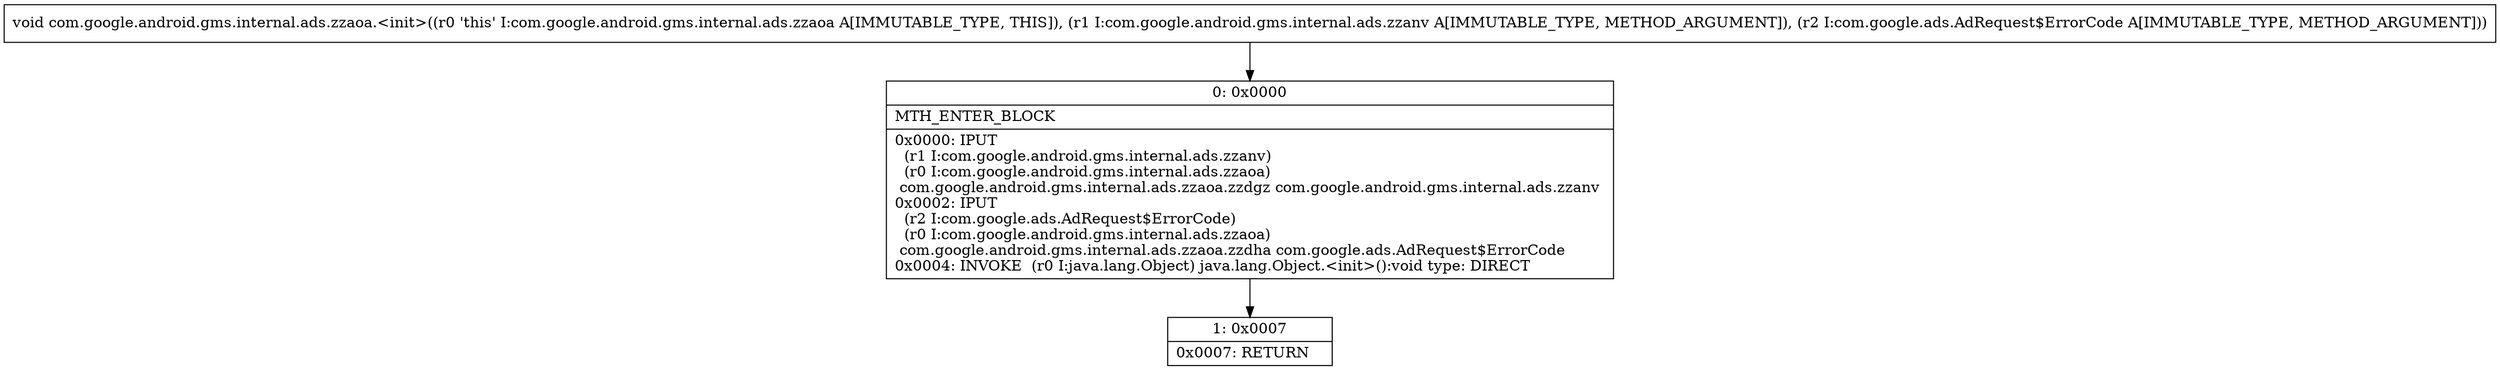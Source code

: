 digraph "CFG forcom.google.android.gms.internal.ads.zzaoa.\<init\>(Lcom\/google\/android\/gms\/internal\/ads\/zzanv;Lcom\/google\/ads\/AdRequest$ErrorCode;)V" {
Node_0 [shape=record,label="{0\:\ 0x0000|MTH_ENTER_BLOCK\l|0x0000: IPUT  \l  (r1 I:com.google.android.gms.internal.ads.zzanv)\l  (r0 I:com.google.android.gms.internal.ads.zzaoa)\l com.google.android.gms.internal.ads.zzaoa.zzdgz com.google.android.gms.internal.ads.zzanv \l0x0002: IPUT  \l  (r2 I:com.google.ads.AdRequest$ErrorCode)\l  (r0 I:com.google.android.gms.internal.ads.zzaoa)\l com.google.android.gms.internal.ads.zzaoa.zzdha com.google.ads.AdRequest$ErrorCode \l0x0004: INVOKE  (r0 I:java.lang.Object) java.lang.Object.\<init\>():void type: DIRECT \l}"];
Node_1 [shape=record,label="{1\:\ 0x0007|0x0007: RETURN   \l}"];
MethodNode[shape=record,label="{void com.google.android.gms.internal.ads.zzaoa.\<init\>((r0 'this' I:com.google.android.gms.internal.ads.zzaoa A[IMMUTABLE_TYPE, THIS]), (r1 I:com.google.android.gms.internal.ads.zzanv A[IMMUTABLE_TYPE, METHOD_ARGUMENT]), (r2 I:com.google.ads.AdRequest$ErrorCode A[IMMUTABLE_TYPE, METHOD_ARGUMENT])) }"];
MethodNode -> Node_0;
Node_0 -> Node_1;
}

